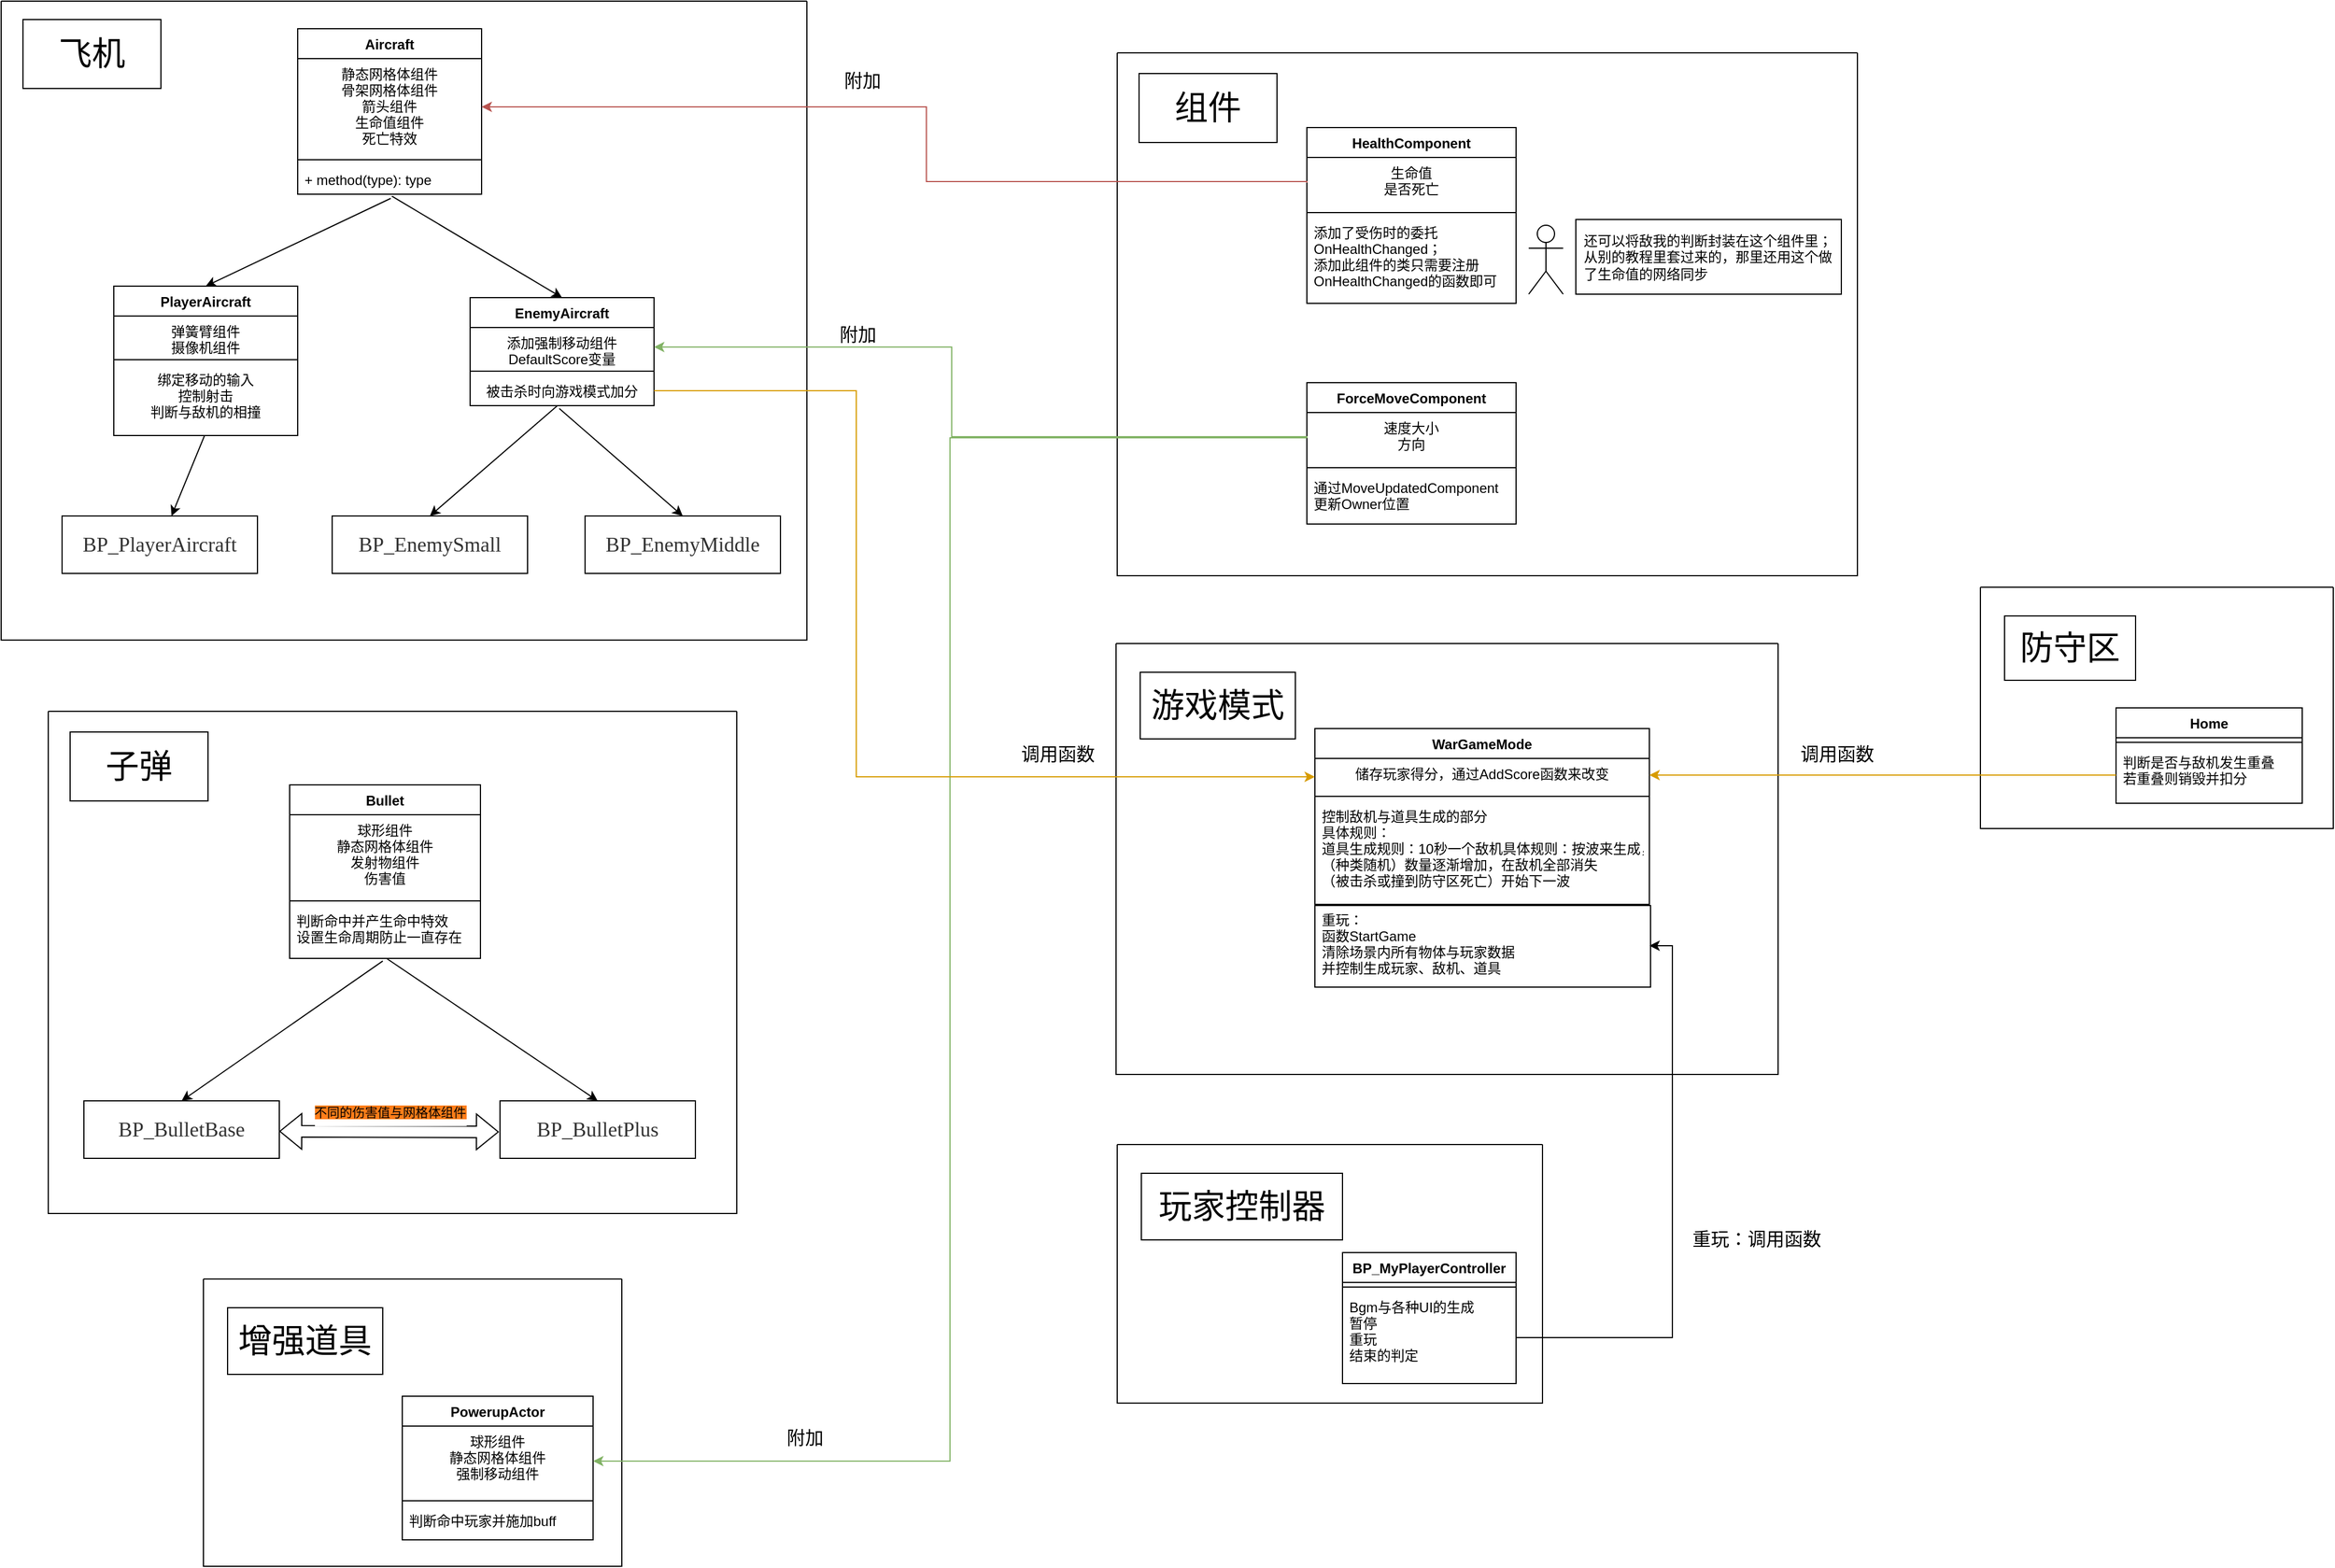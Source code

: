 <mxfile version="20.0.4" type="github">
  <diagram id="JQpSoryamnZWYD8ubrE5" name="Page-1">
    <mxGraphModel dx="2426" dy="1320" grid="0" gridSize="10" guides="1" tooltips="1" connect="1" arrows="1" fold="1" page="1" pageScale="2.8" pageWidth="827" pageHeight="600" math="0" shadow="0">
      <root>
        <mxCell id="0" />
        <mxCell id="1" parent="0" />
        <mxCell id="8JjJnCANUardXnhekm5R-16" value="" style="swimlane;startSize=0;" vertex="1" parent="1">
          <mxGeometry x="133" y="153" width="701" height="556" as="geometry">
            <mxRectangle x="18" y="27" width="50" height="44" as="alternateBounds" />
          </mxGeometry>
        </mxCell>
        <mxCell id="8JjJnCANUardXnhekm5R-1" value="Aircraft" style="swimlane;fontStyle=1;align=center;verticalAlign=top;childLayout=stackLayout;horizontal=1;startSize=26;horizontalStack=0;resizeParent=1;resizeParentMax=0;resizeLast=0;collapsible=1;marginBottom=0;" vertex="1" parent="8JjJnCANUardXnhekm5R-16">
          <mxGeometry x="258" y="24" width="160" height="144" as="geometry" />
        </mxCell>
        <mxCell id="8JjJnCANUardXnhekm5R-2" value="静态网格体组件&#xa;骨架网格体组件&#xa;箭头组件&#xa;生命值组件&#xa;死亡特效" style="text;strokeColor=none;fillColor=none;align=center;verticalAlign=top;spacingLeft=4;spacingRight=4;overflow=hidden;rotatable=0;points=[[0,0.5],[1,0.5]];portConstraint=eastwest;" vertex="1" parent="8JjJnCANUardXnhekm5R-1">
          <mxGeometry y="26" width="160" height="84" as="geometry" />
        </mxCell>
        <mxCell id="8JjJnCANUardXnhekm5R-3" value="" style="line;strokeWidth=1;fillColor=none;align=left;verticalAlign=middle;spacingTop=-1;spacingLeft=3;spacingRight=3;rotatable=0;labelPosition=right;points=[];portConstraint=eastwest;" vertex="1" parent="8JjJnCANUardXnhekm5R-1">
          <mxGeometry y="110" width="160" height="8" as="geometry" />
        </mxCell>
        <mxCell id="8JjJnCANUardXnhekm5R-4" value="+ method(type): type" style="text;strokeColor=none;fillColor=none;align=left;verticalAlign=top;spacingLeft=4;spacingRight=4;overflow=hidden;rotatable=0;points=[[0,0.5],[1,0.5]];portConstraint=eastwest;" vertex="1" parent="8JjJnCANUardXnhekm5R-1">
          <mxGeometry y="118" width="160" height="26" as="geometry" />
        </mxCell>
        <mxCell id="8JjJnCANUardXnhekm5R-5" value="PlayerAircraft" style="swimlane;fontStyle=1;align=center;verticalAlign=top;childLayout=stackLayout;horizontal=1;startSize=26;horizontalStack=0;resizeParent=1;resizeParentMax=0;resizeLast=0;collapsible=1;marginBottom=0;" vertex="1" parent="8JjJnCANUardXnhekm5R-16">
          <mxGeometry x="98" y="248" width="160" height="130" as="geometry" />
        </mxCell>
        <mxCell id="8JjJnCANUardXnhekm5R-6" value="弹簧臂组件&#xa;摄像机组件" style="text;strokeColor=none;fillColor=none;align=center;verticalAlign=top;spacingLeft=4;spacingRight=4;overflow=hidden;rotatable=0;points=[[0,0.5],[1,0.5]];portConstraint=eastwest;" vertex="1" parent="8JjJnCANUardXnhekm5R-5">
          <mxGeometry y="26" width="160" height="34" as="geometry" />
        </mxCell>
        <mxCell id="8JjJnCANUardXnhekm5R-7" value="" style="line;strokeWidth=1;fillColor=none;align=left;verticalAlign=middle;spacingTop=-1;spacingLeft=3;spacingRight=3;rotatable=0;labelPosition=right;points=[];portConstraint=eastwest;" vertex="1" parent="8JjJnCANUardXnhekm5R-5">
          <mxGeometry y="60" width="160" height="8" as="geometry" />
        </mxCell>
        <mxCell id="8JjJnCANUardXnhekm5R-8" value="绑定移动的输入&#xa;控制射击&#xa;判断与敌机的相撞" style="text;strokeColor=none;fillColor=none;align=center;verticalAlign=top;spacingLeft=4;spacingRight=4;overflow=hidden;rotatable=0;points=[[0,0.5],[1,0.5]];portConstraint=eastwest;" vertex="1" parent="8JjJnCANUardXnhekm5R-5">
          <mxGeometry y="68" width="160" height="62" as="geometry" />
        </mxCell>
        <mxCell id="8JjJnCANUardXnhekm5R-9" value="EnemyAircraft" style="swimlane;fontStyle=1;align=center;verticalAlign=top;childLayout=stackLayout;horizontal=1;startSize=26;horizontalStack=0;resizeParent=1;resizeParentMax=0;resizeLast=0;collapsible=1;marginBottom=0;" vertex="1" parent="8JjJnCANUardXnhekm5R-16">
          <mxGeometry x="408" y="258" width="160" height="94" as="geometry" />
        </mxCell>
        <mxCell id="8JjJnCANUardXnhekm5R-10" value="添加强制移动组件&#xa;DefaultScore变量" style="text;strokeColor=none;fillColor=none;align=center;verticalAlign=top;spacingLeft=4;spacingRight=4;overflow=hidden;rotatable=0;points=[[0,0.5],[1,0.5]];portConstraint=eastwest;" vertex="1" parent="8JjJnCANUardXnhekm5R-9">
          <mxGeometry y="26" width="160" height="34" as="geometry" />
        </mxCell>
        <mxCell id="8JjJnCANUardXnhekm5R-11" value="" style="line;strokeWidth=1;fillColor=none;align=left;verticalAlign=middle;spacingTop=-1;spacingLeft=3;spacingRight=3;rotatable=0;labelPosition=right;points=[];portConstraint=eastwest;" vertex="1" parent="8JjJnCANUardXnhekm5R-9">
          <mxGeometry y="60" width="160" height="8" as="geometry" />
        </mxCell>
        <mxCell id="8JjJnCANUardXnhekm5R-12" value="被击杀时向游戏模式加分" style="text;strokeColor=none;fillColor=none;align=center;verticalAlign=top;spacingLeft=4;spacingRight=4;overflow=hidden;rotatable=0;points=[[0,0.5],[1,0.5]];portConstraint=eastwest;fontStyle=0" vertex="1" parent="8JjJnCANUardXnhekm5R-9">
          <mxGeometry y="68" width="160" height="26" as="geometry" />
        </mxCell>
        <mxCell id="8JjJnCANUardXnhekm5R-13" value="&lt;span style=&quot;color: rgb(50, 50, 50); font-family: 微软雅黑; font-size: 18px; background-color: rgba(255, 255, 255, 0.01);&quot;&gt;BP_PlayerAircraft&lt;/span&gt;" style="rounded=0;whiteSpace=wrap;html=1;" vertex="1" parent="8JjJnCANUardXnhekm5R-16">
          <mxGeometry x="53" y="448" width="170" height="50" as="geometry" />
        </mxCell>
        <mxCell id="8JjJnCANUardXnhekm5R-14" value="&lt;span style=&quot;color: rgb(50, 50, 50); font-family: 微软雅黑; font-size: 18px; background-color: rgba(255, 255, 255, 0.01);&quot;&gt;BP_EnemySmall&lt;/span&gt;" style="rounded=0;whiteSpace=wrap;html=1;" vertex="1" parent="8JjJnCANUardXnhekm5R-16">
          <mxGeometry x="288" y="448" width="170" height="50" as="geometry" />
        </mxCell>
        <mxCell id="8JjJnCANUardXnhekm5R-15" value="&lt;span style=&quot;color: rgb(50, 50, 50); font-family: 微软雅黑; font-size: 18px; background-color: rgba(255, 255, 255, 0.01);&quot;&gt;BP_EnemyMiddle&lt;/span&gt;" style="rounded=0;whiteSpace=wrap;html=1;" vertex="1" parent="8JjJnCANUardXnhekm5R-16">
          <mxGeometry x="508" y="448" width="170" height="50" as="geometry" />
        </mxCell>
        <mxCell id="8JjJnCANUardXnhekm5R-18" value="&lt;font style=&quot;font-size: 29px;&quot;&gt;飞机&lt;/font&gt;" style="rounded=0;whiteSpace=wrap;html=1;" vertex="1" parent="8JjJnCANUardXnhekm5R-16">
          <mxGeometry x="19" y="16" width="120" height="60" as="geometry" />
        </mxCell>
        <mxCell id="8JjJnCANUardXnhekm5R-31" value="" style="endArrow=classic;html=1;rounded=0;fontSize=29;entryX=0.5;entryY=0;entryDx=0;entryDy=0;exitX=0.512;exitY=1.066;exitDx=0;exitDy=0;exitPerimeter=0;" edge="1" parent="8JjJnCANUardXnhekm5R-16" source="8JjJnCANUardXnhekm5R-4" target="8JjJnCANUardXnhekm5R-9">
          <mxGeometry width="50" height="50" relative="1" as="geometry">
            <mxPoint x="348" y="171" as="sourcePoint" />
            <mxPoint x="423" y="189" as="targetPoint" />
          </mxGeometry>
        </mxCell>
        <mxCell id="8JjJnCANUardXnhekm5R-50" value="" style="endArrow=classic;html=1;rounded=0;fontSize=29;entryX=0.5;entryY=0;entryDx=0;entryDy=0;exitX=0.506;exitY=1.139;exitDx=0;exitDy=0;exitPerimeter=0;" edge="1" parent="8JjJnCANUardXnhekm5R-16" source="8JjJnCANUardXnhekm5R-4" target="8JjJnCANUardXnhekm5R-5">
          <mxGeometry width="50" height="50" relative="1" as="geometry">
            <mxPoint x="349.92" y="179.716" as="sourcePoint" />
            <mxPoint x="498" y="268" as="targetPoint" />
          </mxGeometry>
        </mxCell>
        <mxCell id="8JjJnCANUardXnhekm5R-52" value="" style="endArrow=classic;html=1;rounded=0;fontSize=29;entryX=0.5;entryY=0;entryDx=0;entryDy=0;exitX=0.506;exitY=1.139;exitDx=0;exitDy=0;exitPerimeter=0;" edge="1" parent="8JjJnCANUardXnhekm5R-16" target="8JjJnCANUardXnhekm5R-14">
          <mxGeometry width="50" height="50" relative="1" as="geometry">
            <mxPoint x="483.96" y="352.004" as="sourcePoint" />
            <mxPoint x="323" y="428.39" as="targetPoint" />
          </mxGeometry>
        </mxCell>
        <mxCell id="8JjJnCANUardXnhekm5R-51" value="" style="endArrow=classic;html=1;rounded=0;fontSize=29;exitX=0.506;exitY=1.139;exitDx=0;exitDy=0;exitPerimeter=0;" edge="1" parent="8JjJnCANUardXnhekm5R-16" target="8JjJnCANUardXnhekm5R-13">
          <mxGeometry width="50" height="50" relative="1" as="geometry">
            <mxPoint x="176.96" y="378.004" as="sourcePoint" />
            <mxPoint x="16" y="454.39" as="targetPoint" />
          </mxGeometry>
        </mxCell>
        <mxCell id="8JjJnCANUardXnhekm5R-74" value="" style="endArrow=classic;html=1;rounded=0;fontSize=29;entryX=0.5;entryY=0;entryDx=0;entryDy=0;exitX=0.485;exitY=1.095;exitDx=0;exitDy=0;exitPerimeter=0;" edge="1" parent="8JjJnCANUardXnhekm5R-16" source="8JjJnCANUardXnhekm5R-12" target="8JjJnCANUardXnhekm5R-15">
          <mxGeometry width="50" height="50" relative="1" as="geometry">
            <mxPoint x="493.96" y="362.004" as="sourcePoint" />
            <mxPoint x="383" y="458" as="targetPoint" />
          </mxGeometry>
        </mxCell>
        <mxCell id="8JjJnCANUardXnhekm5R-81" value="" style="swimlane;startSize=0;labelBackgroundColor=#FF7D19;fontSize=11;" vertex="1" parent="1">
          <mxGeometry x="174" y="771" width="599" height="437" as="geometry" />
        </mxCell>
        <mxCell id="8JjJnCANUardXnhekm5R-19" value="Bullet" style="swimlane;fontStyle=1;align=center;verticalAlign=top;childLayout=stackLayout;horizontal=1;startSize=26;horizontalStack=0;resizeParent=1;resizeParentMax=0;resizeLast=0;collapsible=1;marginBottom=0;" vertex="1" parent="8JjJnCANUardXnhekm5R-81">
          <mxGeometry x="210" y="64" width="166" height="151" as="geometry" />
        </mxCell>
        <mxCell id="8JjJnCANUardXnhekm5R-20" value="球形组件&#xa;静态网格体组件&#xa;发射物组件&#xa;伤害值" style="text;strokeColor=none;fillColor=none;align=center;verticalAlign=top;spacingLeft=4;spacingRight=4;overflow=hidden;rotatable=0;points=[[0,0.5],[1,0.5]];portConstraint=eastwest;" vertex="1" parent="8JjJnCANUardXnhekm5R-19">
          <mxGeometry y="26" width="166" height="71" as="geometry" />
        </mxCell>
        <mxCell id="8JjJnCANUardXnhekm5R-21" value="" style="line;strokeWidth=1;fillColor=none;align=left;verticalAlign=middle;spacingTop=-1;spacingLeft=3;spacingRight=3;rotatable=0;labelPosition=right;points=[];portConstraint=eastwest;" vertex="1" parent="8JjJnCANUardXnhekm5R-19">
          <mxGeometry y="97" width="166" height="8" as="geometry" />
        </mxCell>
        <mxCell id="8JjJnCANUardXnhekm5R-22" value="判断命中并产生命中特效&#xa;设置生命周期防止一直存在" style="text;strokeColor=none;fillColor=none;align=left;verticalAlign=top;spacingLeft=4;spacingRight=4;overflow=hidden;rotatable=0;points=[[0,0.5],[1,0.5]];portConstraint=eastwest;" vertex="1" parent="8JjJnCANUardXnhekm5R-19">
          <mxGeometry y="105" width="166" height="46" as="geometry" />
        </mxCell>
        <mxCell id="8JjJnCANUardXnhekm5R-75" value="&lt;span style=&quot;color: rgb(50, 50, 50); font-family: 微软雅黑; font-size: 18px; background-color: rgba(255, 255, 255, 0.01);&quot;&gt;BP_&lt;/span&gt;&lt;span style=&quot;color: rgb(50, 50, 50); font-family: 微软雅黑; font-size: 18px; background-color: rgba(255, 255, 255, 0.01);&quot;&gt;BulletBase&lt;/span&gt;" style="rounded=0;whiteSpace=wrap;html=1;" vertex="1" parent="8JjJnCANUardXnhekm5R-81">
          <mxGeometry x="31" y="339" width="170" height="50" as="geometry" />
        </mxCell>
        <mxCell id="8JjJnCANUardXnhekm5R-76" value="&lt;span style=&quot;color: rgb(50, 50, 50); font-family: 微软雅黑; font-size: 18px; background-color: rgba(255, 255, 255, 0.01);&quot;&gt;BP_BulletPlus&lt;/span&gt;" style="rounded=0;whiteSpace=wrap;html=1;" vertex="1" parent="8JjJnCANUardXnhekm5R-81">
          <mxGeometry x="393" y="339" width="170" height="50" as="geometry" />
        </mxCell>
        <mxCell id="8JjJnCANUardXnhekm5R-77" value="" style="endArrow=classic;html=1;rounded=0;fontSize=29;exitX=0.488;exitY=1.05;exitDx=0;exitDy=0;exitPerimeter=0;entryX=0.5;entryY=0;entryDx=0;entryDy=0;" edge="1" parent="8JjJnCANUardXnhekm5R-81" source="8JjJnCANUardXnhekm5R-22" target="8JjJnCANUardXnhekm5R-75">
          <mxGeometry width="50" height="50" relative="1" as="geometry">
            <mxPoint x="254.96" y="225.004" as="sourcePoint" />
            <mxPoint x="144" y="324" as="targetPoint" />
          </mxGeometry>
        </mxCell>
        <mxCell id="8JjJnCANUardXnhekm5R-78" value="" style="endArrow=classic;html=1;rounded=0;fontSize=29;entryX=0.5;entryY=0;entryDx=0;entryDy=0;exitX=0.511;exitY=1.008;exitDx=0;exitDy=0;exitPerimeter=0;" edge="1" parent="8JjJnCANUardXnhekm5R-81" source="8JjJnCANUardXnhekm5R-22" target="8JjJnCANUardXnhekm5R-76">
          <mxGeometry width="50" height="50" relative="1" as="geometry">
            <mxPoint x="318.96" y="230.004" as="sourcePoint" />
            <mxPoint x="208" y="326" as="targetPoint" />
          </mxGeometry>
        </mxCell>
        <mxCell id="8JjJnCANUardXnhekm5R-79" value="" style="shape=flexArrow;endArrow=classic;startArrow=classic;html=1;rounded=0;fontSize=29;" edge="1" parent="8JjJnCANUardXnhekm5R-81">
          <mxGeometry width="100" height="100" relative="1" as="geometry">
            <mxPoint x="201" y="365.5" as="sourcePoint" />
            <mxPoint x="392" y="366" as="targetPoint" />
          </mxGeometry>
        </mxCell>
        <mxCell id="8JjJnCANUardXnhekm5R-80" value="&lt;font style=&quot;font-size: 11px; background-color: rgb(255, 125, 25);&quot;&gt;不同的伤害值与网格体组件&lt;/font&gt;" style="edgeLabel;html=1;align=center;verticalAlign=middle;resizable=0;points=[];fontSize=29;" vertex="1" connectable="0" parent="8JjJnCANUardXnhekm5R-79">
          <mxGeometry x="0.299" y="-6" relative="1" as="geometry">
            <mxPoint x="-28" y="-29" as="offset" />
          </mxGeometry>
        </mxCell>
        <mxCell id="8JjJnCANUardXnhekm5R-82" value="&lt;font style=&quot;font-size: 29px;&quot;&gt;子弹&lt;/font&gt;" style="rounded=0;whiteSpace=wrap;html=1;" vertex="1" parent="8JjJnCANUardXnhekm5R-81">
          <mxGeometry x="19" y="18" width="120" height="60" as="geometry" />
        </mxCell>
        <mxCell id="8JjJnCANUardXnhekm5R-87" value="" style="swimlane;startSize=0;labelBackgroundColor=#FF7D19;fontSize=11;" vertex="1" parent="1">
          <mxGeometry x="309" y="1265" width="364" height="250" as="geometry" />
        </mxCell>
        <mxCell id="8JjJnCANUardXnhekm5R-83" value="PowerupActor" style="swimlane;fontStyle=1;align=center;verticalAlign=top;childLayout=stackLayout;horizontal=1;startSize=26;horizontalStack=0;resizeParent=1;resizeParentMax=0;resizeLast=0;collapsible=1;marginBottom=0;" vertex="1" parent="8JjJnCANUardXnhekm5R-87">
          <mxGeometry x="173" y="102" width="166" height="125" as="geometry" />
        </mxCell>
        <mxCell id="8JjJnCANUardXnhekm5R-84" value="球形组件&#xa;静态网格体组件&#xa;强制移动组件" style="text;strokeColor=none;fillColor=none;align=center;verticalAlign=top;spacingLeft=4;spacingRight=4;overflow=hidden;rotatable=0;points=[[0,0.5],[1,0.5]];portConstraint=eastwest;" vertex="1" parent="8JjJnCANUardXnhekm5R-83">
          <mxGeometry y="26" width="166" height="61" as="geometry" />
        </mxCell>
        <mxCell id="8JjJnCANUardXnhekm5R-85" value="" style="line;strokeWidth=1;fillColor=none;align=left;verticalAlign=middle;spacingTop=-1;spacingLeft=3;spacingRight=3;rotatable=0;labelPosition=right;points=[];portConstraint=eastwest;" vertex="1" parent="8JjJnCANUardXnhekm5R-83">
          <mxGeometry y="87" width="166" height="8" as="geometry" />
        </mxCell>
        <mxCell id="8JjJnCANUardXnhekm5R-86" value="判断命中玩家并施加buff" style="text;strokeColor=none;fillColor=none;align=left;verticalAlign=top;spacingLeft=4;spacingRight=4;overflow=hidden;rotatable=0;points=[[0,0.5],[1,0.5]];portConstraint=eastwest;" vertex="1" parent="8JjJnCANUardXnhekm5R-83">
          <mxGeometry y="95" width="166" height="30" as="geometry" />
        </mxCell>
        <mxCell id="8JjJnCANUardXnhekm5R-88" value="&lt;font style=&quot;font-size: 29px;&quot;&gt;增强道具&lt;/font&gt;" style="rounded=0;whiteSpace=wrap;html=1;" vertex="1" parent="8JjJnCANUardXnhekm5R-87">
          <mxGeometry x="21" y="25" width="135" height="58" as="geometry" />
        </mxCell>
        <mxCell id="8JjJnCANUardXnhekm5R-89" value="" style="swimlane;startSize=0;labelBackgroundColor=#FF7D19;fontSize=11;" vertex="1" parent="1">
          <mxGeometry x="1855" y="663" width="307" height="210" as="geometry" />
        </mxCell>
        <mxCell id="8JjJnCANUardXnhekm5R-90" value="Home" style="swimlane;fontStyle=1;align=center;verticalAlign=top;childLayout=stackLayout;horizontal=1;startSize=26;horizontalStack=0;resizeParent=1;resizeParentMax=0;resizeLast=0;collapsible=1;marginBottom=0;" vertex="1" parent="8JjJnCANUardXnhekm5R-89">
          <mxGeometry x="118" y="105" width="162" height="83" as="geometry" />
        </mxCell>
        <mxCell id="8JjJnCANUardXnhekm5R-92" value="" style="line;strokeWidth=1;fillColor=none;align=left;verticalAlign=middle;spacingTop=-1;spacingLeft=3;spacingRight=3;rotatable=0;labelPosition=right;points=[];portConstraint=eastwest;" vertex="1" parent="8JjJnCANUardXnhekm5R-90">
          <mxGeometry y="26" width="162" height="8" as="geometry" />
        </mxCell>
        <mxCell id="8JjJnCANUardXnhekm5R-93" value="判断是否与敌机发生重叠&#xa;若重叠则销毁并扣分" style="text;strokeColor=none;fillColor=none;align=left;verticalAlign=top;spacingLeft=4;spacingRight=4;overflow=hidden;rotatable=0;points=[[0,0.5],[1,0.5]];portConstraint=eastwest;" vertex="1" parent="8JjJnCANUardXnhekm5R-90">
          <mxGeometry y="34" width="162" height="49" as="geometry" />
        </mxCell>
        <mxCell id="8JjJnCANUardXnhekm5R-94" value="&lt;span style=&quot;font-size: 29px;&quot;&gt;防守区&lt;/span&gt;" style="rounded=0;whiteSpace=wrap;html=1;" vertex="1" parent="8JjJnCANUardXnhekm5R-89">
          <mxGeometry x="21" y="25" width="114" height="56" as="geometry" />
        </mxCell>
        <mxCell id="8JjJnCANUardXnhekm5R-95" value="" style="swimlane;startSize=0;labelBackgroundColor=#FF7D19;fontSize=11;" vertex="1" parent="1">
          <mxGeometry x="1104" y="198" width="644" height="455" as="geometry" />
        </mxCell>
        <mxCell id="8JjJnCANUardXnhekm5R-96" value="HealthComponent" style="swimlane;fontStyle=1;align=center;verticalAlign=top;childLayout=stackLayout;horizontal=1;startSize=26;horizontalStack=0;resizeParent=1;resizeParentMax=0;resizeLast=0;collapsible=1;marginBottom=0;" vertex="1" parent="8JjJnCANUardXnhekm5R-95">
          <mxGeometry x="165" y="65" width="182" height="153" as="geometry" />
        </mxCell>
        <mxCell id="8JjJnCANUardXnhekm5R-97" value="生命值&#xa;是否死亡" style="text;strokeColor=none;fillColor=none;align=center;verticalAlign=top;spacingLeft=4;spacingRight=4;overflow=hidden;rotatable=0;points=[[0,0.5],[1,0.5]];portConstraint=eastwest;" vertex="1" parent="8JjJnCANUardXnhekm5R-96">
          <mxGeometry y="26" width="182" height="44" as="geometry" />
        </mxCell>
        <mxCell id="8JjJnCANUardXnhekm5R-98" value="" style="line;strokeWidth=1;fillColor=none;align=left;verticalAlign=middle;spacingTop=-1;spacingLeft=3;spacingRight=3;rotatable=0;labelPosition=right;points=[];portConstraint=eastwest;" vertex="1" parent="8JjJnCANUardXnhekm5R-96">
          <mxGeometry y="70" width="182" height="8" as="geometry" />
        </mxCell>
        <mxCell id="8JjJnCANUardXnhekm5R-99" value="添加了受伤时的委托&#xa;OnHealthChanged；&#xa;添加此组件的类只需要注册&#xa;OnHealthChanged的函数即可" style="text;strokeColor=none;fillColor=none;align=left;verticalAlign=top;spacingLeft=4;spacingRight=4;overflow=hidden;rotatable=0;points=[[0,0.5],[1,0.5]];portConstraint=eastwest;" vertex="1" parent="8JjJnCANUardXnhekm5R-96">
          <mxGeometry y="78" width="182" height="75" as="geometry" />
        </mxCell>
        <mxCell id="8JjJnCANUardXnhekm5R-100" value="&lt;div class=&quot;mind-clipboard&quot;&gt;&lt;div&gt;还可以将敌我的判断封装在这个组件里；&lt;/div&gt;&lt;div&gt;从别的教程里套过来的，那里还用这个做了生命值的网络同步&lt;/div&gt;&lt;/div&gt;" style="rounded=0;whiteSpace=wrap;html=1;align=left;spacingLeft=5;spacingRight=4;" vertex="1" parent="8JjJnCANUardXnhekm5R-95">
          <mxGeometry x="399" y="145" width="231" height="65" as="geometry" />
        </mxCell>
        <mxCell id="8JjJnCANUardXnhekm5R-106" value="&lt;font style=&quot;font-size: 29px;&quot;&gt;组件&lt;/font&gt;" style="rounded=0;whiteSpace=wrap;html=1;" vertex="1" parent="8JjJnCANUardXnhekm5R-95">
          <mxGeometry x="19" y="18" width="120" height="60" as="geometry" />
        </mxCell>
        <mxCell id="8JjJnCANUardXnhekm5R-108" value="ForceMoveComponent" style="swimlane;fontStyle=1;align=center;verticalAlign=top;childLayout=stackLayout;horizontal=1;startSize=26;horizontalStack=0;resizeParent=1;resizeParentMax=0;resizeLast=0;collapsible=1;marginBottom=0;" vertex="1" parent="8JjJnCANUardXnhekm5R-95">
          <mxGeometry x="165" y="287" width="182" height="123" as="geometry" />
        </mxCell>
        <mxCell id="8JjJnCANUardXnhekm5R-109" value="速度大小&#xa;方向" style="text;strokeColor=none;fillColor=none;align=center;verticalAlign=top;spacingLeft=4;spacingRight=4;overflow=hidden;rotatable=0;points=[[0,0.5],[1,0.5]];portConstraint=eastwest;" vertex="1" parent="8JjJnCANUardXnhekm5R-108">
          <mxGeometry y="26" width="182" height="44" as="geometry" />
        </mxCell>
        <mxCell id="8JjJnCANUardXnhekm5R-110" value="" style="line;strokeWidth=1;fillColor=none;align=left;verticalAlign=middle;spacingTop=-1;spacingLeft=3;spacingRight=3;rotatable=0;labelPosition=right;points=[];portConstraint=eastwest;" vertex="1" parent="8JjJnCANUardXnhekm5R-108">
          <mxGeometry y="70" width="182" height="8" as="geometry" />
        </mxCell>
        <mxCell id="8JjJnCANUardXnhekm5R-111" value="通过MoveUpdatedComponent&#xa;更新Owner位置" style="text;strokeColor=none;fillColor=none;align=left;verticalAlign=top;spacingLeft=4;spacingRight=4;overflow=hidden;rotatable=0;points=[[0,0.5],[1,0.5]];portConstraint=eastwest;" vertex="1" parent="8JjJnCANUardXnhekm5R-108">
          <mxGeometry y="78" width="182" height="45" as="geometry" />
        </mxCell>
        <mxCell id="8JjJnCANUardXnhekm5R-116" value="" style="shape=umlActor;verticalLabelPosition=bottom;verticalAlign=top;html=1;outlineConnect=0;labelBackgroundColor=#FF7D19;fontSize=11;" vertex="1" parent="8JjJnCANUardXnhekm5R-95">
          <mxGeometry x="358" y="150" width="30" height="60" as="geometry" />
        </mxCell>
        <mxCell id="8JjJnCANUardXnhekm5R-107" style="edgeStyle=orthogonalEdgeStyle;rounded=0;orthogonalLoop=1;jettySize=auto;html=1;exitX=0;exitY=0.5;exitDx=0;exitDy=0;fontSize=11;fillColor=#f8cecc;strokeColor=#b85450;" edge="1" parent="1" source="8JjJnCANUardXnhekm5R-97" target="8JjJnCANUardXnhekm5R-2">
          <mxGeometry relative="1" as="geometry">
            <Array as="points">
              <mxPoint x="938" y="310" />
              <mxPoint x="938" y="245" />
            </Array>
          </mxGeometry>
        </mxCell>
        <mxCell id="8JjJnCANUardXnhekm5R-114" style="edgeStyle=orthogonalEdgeStyle;rounded=0;orthogonalLoop=1;jettySize=auto;html=1;exitX=0;exitY=0.5;exitDx=0;exitDy=0;entryX=1;entryY=0.5;entryDx=0;entryDy=0;fontSize=11;fillColor=#d5e8d4;strokeColor=#82b366;" edge="1" parent="1" source="8JjJnCANUardXnhekm5R-109" target="8JjJnCANUardXnhekm5R-10">
          <mxGeometry relative="1" as="geometry">
            <Array as="points">
              <mxPoint x="1269" y="532" />
              <mxPoint x="960" y="532" />
              <mxPoint x="960" y="454" />
            </Array>
          </mxGeometry>
        </mxCell>
        <mxCell id="8JjJnCANUardXnhekm5R-115" style="edgeStyle=orthogonalEdgeStyle;rounded=0;orthogonalLoop=1;jettySize=auto;html=1;exitX=0;exitY=0.5;exitDx=0;exitDy=0;entryX=1;entryY=0.5;entryDx=0;entryDy=0;fontSize=11;fillColor=#d5e8d4;strokeColor=#82b366;" edge="1" parent="1" source="8JjJnCANUardXnhekm5R-109" target="8JjJnCANUardXnhekm5R-84">
          <mxGeometry relative="1" as="geometry" />
        </mxCell>
        <mxCell id="8JjJnCANUardXnhekm5R-117" value="" style="swimlane;startSize=0;labelBackgroundColor=#FF7D19;fontSize=11;" vertex="1" parent="1">
          <mxGeometry x="1103" y="712" width="576" height="375" as="geometry" />
        </mxCell>
        <mxCell id="8JjJnCANUardXnhekm5R-118" value="WarGameMode" style="swimlane;fontStyle=1;align=center;verticalAlign=top;childLayout=stackLayout;horizontal=1;startSize=26;horizontalStack=0;resizeParent=1;resizeParentMax=0;resizeLast=0;collapsible=1;marginBottom=0;" vertex="1" parent="8JjJnCANUardXnhekm5R-117">
          <mxGeometry x="173" y="74" width="291" height="153" as="geometry" />
        </mxCell>
        <mxCell id="8JjJnCANUardXnhekm5R-119" value="储存玩家得分，通过AddScore函数来改变" style="text;strokeColor=none;fillColor=none;align=center;verticalAlign=top;spacingLeft=4;spacingRight=4;overflow=hidden;rotatable=0;points=[[0,0.5],[1,0.5]];portConstraint=eastwest;" vertex="1" parent="8JjJnCANUardXnhekm5R-118">
          <mxGeometry y="26" width="291" height="29" as="geometry" />
        </mxCell>
        <mxCell id="8JjJnCANUardXnhekm5R-120" value="" style="line;strokeWidth=1;fillColor=none;align=left;verticalAlign=middle;spacingTop=-1;spacingLeft=3;spacingRight=3;rotatable=0;labelPosition=right;points=[];portConstraint=eastwest;" vertex="1" parent="8JjJnCANUardXnhekm5R-118">
          <mxGeometry y="55" width="291" height="8" as="geometry" />
        </mxCell>
        <mxCell id="8JjJnCANUardXnhekm5R-121" value="控制敌机与道具生成的部分&#xa;具体规则：&#xa;道具生成规则：10秒一个敌机具体规则：按波来生成，每一波敌机&#xa;（种类随机）数量逐渐增加，在敌机全部消失&#xa;（被击杀或撞到防守区死亡）开始下一波" style="text;strokeColor=none;fillColor=none;align=left;verticalAlign=top;spacingLeft=4;spacingRight=4;overflow=hidden;rotatable=0;points=[[0,0.5],[1,0.5]];portConstraint=eastwest;" vertex="1" parent="8JjJnCANUardXnhekm5R-118">
          <mxGeometry y="63" width="291" height="90" as="geometry" />
        </mxCell>
        <mxCell id="8JjJnCANUardXnhekm5R-122" value="&lt;font style=&quot;font-size: 29px;&quot;&gt;游戏模式&lt;/font&gt;" style="rounded=0;whiteSpace=wrap;html=1;" vertex="1" parent="8JjJnCANUardXnhekm5R-117">
          <mxGeometry x="21" y="25" width="135" height="58" as="geometry" />
        </mxCell>
        <mxCell id="8JjJnCANUardXnhekm5R-152" value="" style="rounded=0;whiteSpace=wrap;html=1;labelBackgroundColor=#FFFFFF;fontSize=11;fontColor=#000000;" vertex="1" parent="8JjJnCANUardXnhekm5R-117">
          <mxGeometry x="173" y="228" width="292" height="71" as="geometry" />
        </mxCell>
        <mxCell id="8JjJnCANUardXnhekm5R-151" value="重玩：&#xa;函数StartGame&#xa;清除场景内所有物体与玩家数据&#xa;并控制生成玩家、敌机、道具" style="text;strokeColor=none;fillColor=none;align=left;verticalAlign=top;spacingLeft=4;spacingRight=4;overflow=hidden;rotatable=0;points=[[0,0.5],[1,0.5]];portConstraint=eastwest;" vertex="1" parent="8JjJnCANUardXnhekm5R-117">
          <mxGeometry x="173" y="227" width="291" height="72" as="geometry" />
        </mxCell>
        <mxCell id="8JjJnCANUardXnhekm5R-141" style="edgeStyle=orthogonalEdgeStyle;rounded=0;orthogonalLoop=1;jettySize=auto;html=1;exitX=1;exitY=0.5;exitDx=0;exitDy=0;fontSize=11;fontColor=#FF7D19;labelBackgroundColor=#FF7D19;labelBorderColor=#FF7D19;fillColor=#ffe6cc;strokeColor=#d79b00;" edge="1" parent="1" source="8JjJnCANUardXnhekm5R-12" target="8JjJnCANUardXnhekm5R-119">
          <mxGeometry relative="1" as="geometry">
            <Array as="points">
              <mxPoint x="877" y="492" />
              <mxPoint x="877" y="828" />
            </Array>
          </mxGeometry>
        </mxCell>
        <mxCell id="8JjJnCANUardXnhekm5R-143" style="edgeStyle=orthogonalEdgeStyle;rounded=0;orthogonalLoop=1;jettySize=auto;html=1;exitX=0;exitY=0.5;exitDx=0;exitDy=0;entryX=1;entryY=0.5;entryDx=0;entryDy=0;labelBackgroundColor=#FF7D19;labelBorderColor=#FF7D19;fontSize=11;fontColor=#FF7D19;fillColor=#ffe6cc;strokeColor=#d79b00;" edge="1" parent="1" source="8JjJnCANUardXnhekm5R-93" target="8JjJnCANUardXnhekm5R-119">
          <mxGeometry relative="1" as="geometry" />
        </mxCell>
        <mxCell id="8JjJnCANUardXnhekm5R-144" value="" style="swimlane;startSize=0;labelBackgroundColor=#FF7D19;fontSize=11;" vertex="1" parent="1">
          <mxGeometry x="1104" y="1148" width="370" height="225" as="geometry" />
        </mxCell>
        <mxCell id="8JjJnCANUardXnhekm5R-145" value="BP_MyPlayerController" style="swimlane;fontStyle=1;align=center;verticalAlign=top;childLayout=stackLayout;horizontal=1;startSize=26;horizontalStack=0;resizeParent=1;resizeParentMax=0;resizeLast=0;collapsible=1;marginBottom=0;" vertex="1" parent="8JjJnCANUardXnhekm5R-144">
          <mxGeometry x="196" y="94" width="151" height="114" as="geometry" />
        </mxCell>
        <mxCell id="8JjJnCANUardXnhekm5R-147" value="" style="line;strokeWidth=1;fillColor=none;align=left;verticalAlign=middle;spacingTop=-1;spacingLeft=3;spacingRight=3;rotatable=0;labelPosition=right;points=[];portConstraint=eastwest;" vertex="1" parent="8JjJnCANUardXnhekm5R-145">
          <mxGeometry y="26" width="151" height="8" as="geometry" />
        </mxCell>
        <mxCell id="8JjJnCANUardXnhekm5R-148" value="Bgm与各种UI的生成&#xa;暂停&#xa;重玩&#xa;结束的判定" style="text;strokeColor=none;fillColor=none;align=left;verticalAlign=top;spacingLeft=4;spacingRight=4;overflow=hidden;rotatable=0;points=[[0,0.5],[1,0.5]];portConstraint=eastwest;" vertex="1" parent="8JjJnCANUardXnhekm5R-145">
          <mxGeometry y="34" width="151" height="80" as="geometry" />
        </mxCell>
        <mxCell id="8JjJnCANUardXnhekm5R-149" value="&lt;font style=&quot;font-size: 29px;&quot;&gt;玩家控制器&lt;/font&gt;" style="rounded=0;whiteSpace=wrap;html=1;" vertex="1" parent="8JjJnCANUardXnhekm5R-144">
          <mxGeometry x="21" y="25" width="175" height="58" as="geometry" />
        </mxCell>
        <mxCell id="8JjJnCANUardXnhekm5R-153" style="edgeStyle=orthogonalEdgeStyle;rounded=0;orthogonalLoop=1;jettySize=auto;html=1;exitX=1;exitY=0.5;exitDx=0;exitDy=0;entryX=1;entryY=0.5;entryDx=0;entryDy=0;labelBackgroundColor=#FF7D19;labelBorderColor=#FF7D19;fontSize=11;fontColor=#000000;" edge="1" parent="1" source="8JjJnCANUardXnhekm5R-148" target="8JjJnCANUardXnhekm5R-151">
          <mxGeometry relative="1" as="geometry" />
        </mxCell>
        <mxCell id="8JjJnCANUardXnhekm5R-154" value="&lt;font style=&quot;font-size: 16px;&quot;&gt;重玩：调用函数&lt;/font&gt;" style="text;html=1;align=center;verticalAlign=middle;resizable=0;points=[];autosize=1;strokeColor=none;fillColor=none;fontSize=11;fontColor=#000000;" vertex="1" parent="1">
          <mxGeometry x="1595" y="1214" width="130" height="31" as="geometry" />
        </mxCell>
        <mxCell id="8JjJnCANUardXnhekm5R-155" value="&lt;font style=&quot;font-size: 16px;&quot;&gt;附加&lt;/font&gt;" style="text;html=1;align=center;verticalAlign=middle;resizable=0;points=[];autosize=1;strokeColor=none;fillColor=none;fontSize=11;fontColor=#000000;" vertex="1" parent="1">
          <mxGeometry x="853" y="427" width="50" height="31" as="geometry" />
        </mxCell>
        <mxCell id="8JjJnCANUardXnhekm5R-156" value="&lt;font style=&quot;font-size: 16px;&quot;&gt;附加&lt;/font&gt;" style="text;html=1;align=center;verticalAlign=middle;resizable=0;points=[];autosize=1;strokeColor=none;fillColor=none;fontSize=11;fontColor=#000000;" vertex="1" parent="1">
          <mxGeometry x="807" y="1387" width="50" height="31" as="geometry" />
        </mxCell>
        <mxCell id="8JjJnCANUardXnhekm5R-157" value="&lt;font style=&quot;font-size: 16px;&quot;&gt;调用函数&lt;/font&gt;" style="text;html=1;align=center;verticalAlign=middle;resizable=0;points=[];autosize=1;strokeColor=none;fillColor=none;fontSize=11;fontColor=#000000;" vertex="1" parent="1">
          <mxGeometry x="1011" y="792" width="82" height="31" as="geometry" />
        </mxCell>
        <mxCell id="8JjJnCANUardXnhekm5R-158" value="&lt;font style=&quot;font-size: 16px;&quot;&gt;调用函数&lt;/font&gt;" style="text;html=1;align=center;verticalAlign=middle;resizable=0;points=[];autosize=1;strokeColor=none;fillColor=none;fontSize=11;fontColor=#000000;" vertex="1" parent="1">
          <mxGeometry x="1689" y="792" width="82" height="31" as="geometry" />
        </mxCell>
        <mxCell id="8JjJnCANUardXnhekm5R-159" value="&lt;font style=&quot;font-size: 16px;&quot;&gt;附加&lt;/font&gt;" style="text;html=1;align=center;verticalAlign=middle;resizable=0;points=[];autosize=1;strokeColor=none;fillColor=none;fontSize=11;fontColor=#000000;" vertex="1" parent="1">
          <mxGeometry x="857" y="206" width="50" height="31" as="geometry" />
        </mxCell>
      </root>
    </mxGraphModel>
  </diagram>
</mxfile>
